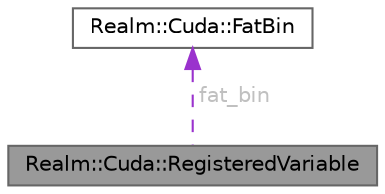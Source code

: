 digraph "Realm::Cuda::RegisteredVariable"
{
 // LATEX_PDF_SIZE
  bgcolor="transparent";
  edge [fontname=Helvetica,fontsize=10,labelfontname=Helvetica,labelfontsize=10];
  node [fontname=Helvetica,fontsize=10,shape=box,height=0.2,width=0.4];
  Node1 [id="Node000001",label="Realm::Cuda::RegisteredVariable",height=0.2,width=0.4,color="gray40", fillcolor="grey60", style="filled", fontcolor="black",tooltip=" "];
  Node2 -> Node1 [id="edge1_Node000001_Node000002",dir="back",color="darkorchid3",style="dashed",tooltip=" ",label=" fat_bin",fontcolor="grey" ];
  Node2 [id="Node000002",label="Realm::Cuda::FatBin",height=0.2,width=0.4,color="gray40", fillcolor="white", style="filled",URL="$structRealm_1_1Cuda_1_1FatBin.html",tooltip=" "];
}
